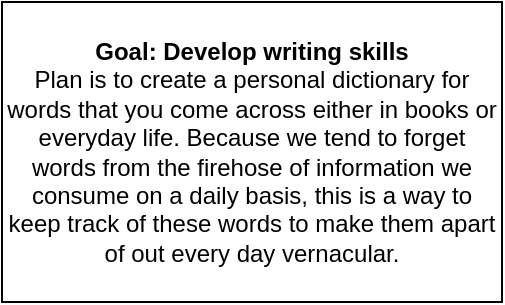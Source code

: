<mxfile version="13.7.7" type="device"><diagram id="C5RBs43oDa-KdzZeNtuy" name="Page-1"><mxGraphModel dx="1031" dy="662" grid="1" gridSize="10" guides="1" tooltips="1" connect="1" arrows="1" fold="1" page="1" pageScale="1" pageWidth="827" pageHeight="1169" math="0" shadow="0"><root><mxCell id="WIyWlLk6GJQsqaUBKTNV-0"/><mxCell id="WIyWlLk6GJQsqaUBKTNV-1" parent="WIyWlLk6GJQsqaUBKTNV-0"/><mxCell id="zKbm9ue5_UPwPU9gyWKS-0" value="&lt;b&gt;Goal: Develop writing skills&lt;/b&gt;&lt;br&gt;Plan is to create a personal dictionary for words that you come across either in books or everyday life. Because we tend to forget words from the firehose of information we consume on a daily basis, this is a way to keep track of these words to make them apart of out every day vernacular.&lt;br&gt;" style="rounded=0;whiteSpace=wrap;html=1;" vertex="1" parent="WIyWlLk6GJQsqaUBKTNV-1"><mxGeometry x="530" y="20" width="250" height="150" as="geometry"/></mxCell></root></mxGraphModel></diagram></mxfile>